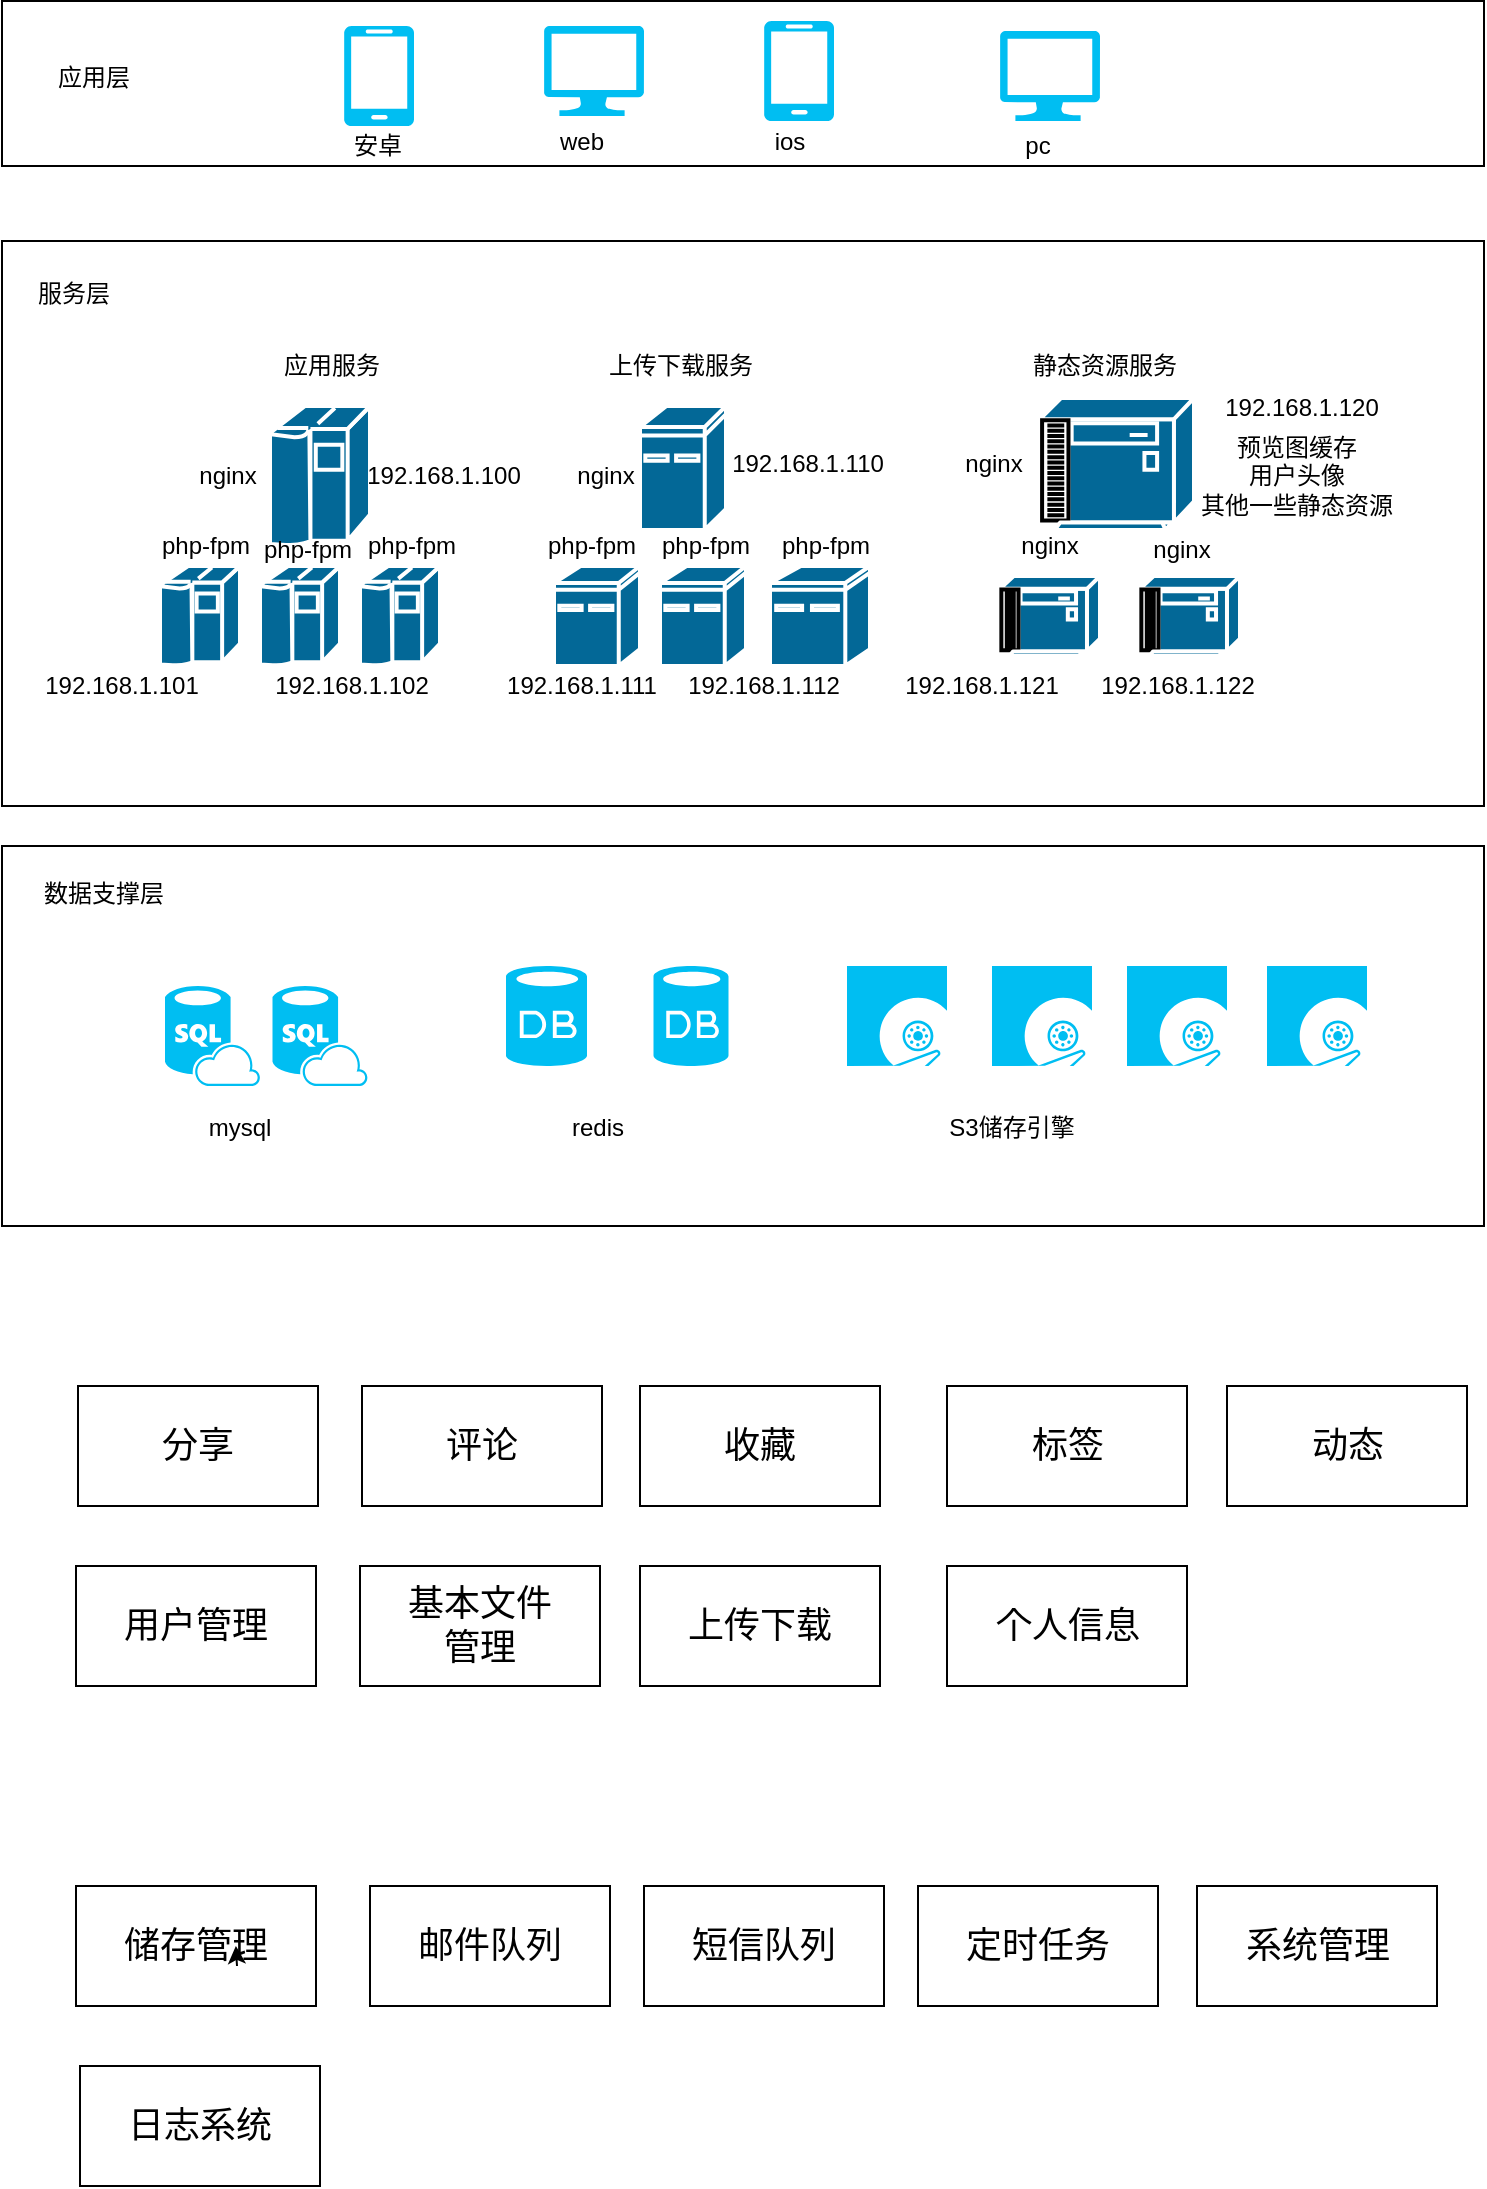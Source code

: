 <mxfile version="12.4.9" type="github">
  <diagram id="QiGTYNl4N9ceNPrgLzq6" name="第 1 页">
    <mxGraphModel dx="1407" dy="733" grid="1" gridSize="10" guides="1" tooltips="1" connect="1" arrows="1" fold="1" page="1" pageScale="1" pageWidth="827" pageHeight="1169" math="0" shadow="0">
      <root>
        <mxCell id="0"/>
        <mxCell id="1" parent="0"/>
        <mxCell id="1fBcFO8rb7ZJvFcUv1nq-8" value="" style="rounded=0;whiteSpace=wrap;html=1;" vertex="1" parent="1">
          <mxGeometry x="49" y="450" width="741" height="190" as="geometry"/>
        </mxCell>
        <mxCell id="1fBcFO8rb7ZJvFcUv1nq-3" value="" style="rounded=0;whiteSpace=wrap;html=1;" vertex="1" parent="1">
          <mxGeometry x="49" y="147.5" width="741" height="282.5" as="geometry"/>
        </mxCell>
        <mxCell id="1fBcFO8rb7ZJvFcUv1nq-2" value="" style="rounded=0;whiteSpace=wrap;html=1;" vertex="1" parent="1">
          <mxGeometry x="49" y="27.5" width="741" height="82.5" as="geometry"/>
        </mxCell>
        <mxCell id="pDK3zzf52nW7GtSUq7cf-19" value="" style="verticalLabelPosition=bottom;html=1;verticalAlign=top;align=center;strokeColor=none;fillColor=#00BEF2;shape=mxgraph.azure.mobile;pointerEvents=1;" parent="1" vertex="1">
          <mxGeometry x="220" y="40" width="35" height="50" as="geometry"/>
        </mxCell>
        <mxCell id="pDK3zzf52nW7GtSUq7cf-22" value="" style="verticalLabelPosition=bottom;html=1;verticalAlign=top;align=center;strokeColor=none;fillColor=#00BEF2;shape=mxgraph.azure.computer;pointerEvents=1;" parent="1" vertex="1">
          <mxGeometry x="320" y="40" width="50" height="45" as="geometry"/>
        </mxCell>
        <mxCell id="pDK3zzf52nW7GtSUq7cf-23" value="" style="verticalLabelPosition=bottom;html=1;verticalAlign=top;align=center;strokeColor=none;fillColor=#00BEF2;shape=mxgraph.azure.mobile;pointerEvents=1;" parent="1" vertex="1">
          <mxGeometry x="430" y="37.5" width="35" height="50" as="geometry"/>
        </mxCell>
        <mxCell id="pDK3zzf52nW7GtSUq7cf-24" value="" style="verticalLabelPosition=bottom;html=1;verticalAlign=top;align=center;strokeColor=none;fillColor=#00BEF2;shape=mxgraph.azure.computer;pointerEvents=1;" parent="1" vertex="1">
          <mxGeometry x="548" y="42.5" width="50" height="45" as="geometry"/>
        </mxCell>
        <mxCell id="pDK3zzf52nW7GtSUq7cf-25" value="" style="shape=mxgraph.cisco.computers_and_peripherals.ibm_mainframe;html=1;pointerEvents=1;dashed=0;fillColor=#036897;strokeColor=#ffffff;strokeWidth=2;verticalLabelPosition=bottom;verticalAlign=top;align=center;outlineConnect=0;" parent="1" vertex="1">
          <mxGeometry x="183" y="230" width="50" height="70" as="geometry"/>
        </mxCell>
        <mxCell id="pDK3zzf52nW7GtSUq7cf-26" value="" style="shape=mxgraph.cisco.computers_and_peripherals.ibm_mini_as400;html=1;pointerEvents=1;dashed=0;fillColor=#036897;strokeColor=#ffffff;strokeWidth=2;verticalLabelPosition=bottom;verticalAlign=top;align=center;outlineConnect=0;" parent="1" vertex="1">
          <mxGeometry x="368" y="230" width="43" height="62" as="geometry"/>
        </mxCell>
        <mxCell id="pDK3zzf52nW7GtSUq7cf-27" value="" style="shape=mxgraph.cisco.controllers_and_modules.3x74_(floor)_cluster_controller;html=1;pointerEvents=1;dashed=0;fillColor=#036897;strokeColor=#ffffff;strokeWidth=2;verticalLabelPosition=bottom;verticalAlign=top;align=center;outlineConnect=0;" parent="1" vertex="1">
          <mxGeometry x="568" y="226" width="77" height="66" as="geometry"/>
        </mxCell>
        <mxCell id="pDK3zzf52nW7GtSUq7cf-33" value="" style="shape=mxgraph.cisco.computers_and_peripherals.ibm_mainframe;html=1;pointerEvents=1;dashed=0;fillColor=#036897;strokeColor=#ffffff;strokeWidth=2;verticalLabelPosition=bottom;verticalAlign=top;align=center;outlineConnect=0;" parent="1" vertex="1">
          <mxGeometry x="128" y="310" width="40" height="50" as="geometry"/>
        </mxCell>
        <mxCell id="pDK3zzf52nW7GtSUq7cf-34" value="" style="shape=mxgraph.cisco.computers_and_peripherals.ibm_mainframe;html=1;pointerEvents=1;dashed=0;fillColor=#036897;strokeColor=#ffffff;strokeWidth=2;verticalLabelPosition=bottom;verticalAlign=top;align=center;outlineConnect=0;" parent="1" vertex="1">
          <mxGeometry x="178" y="310" width="40" height="50" as="geometry"/>
        </mxCell>
        <mxCell id="pDK3zzf52nW7GtSUq7cf-35" value="" style="shape=mxgraph.cisco.computers_and_peripherals.ibm_mainframe;html=1;pointerEvents=1;dashed=0;fillColor=#036897;strokeColor=#ffffff;strokeWidth=2;verticalLabelPosition=bottom;verticalAlign=top;align=center;outlineConnect=0;" parent="1" vertex="1">
          <mxGeometry x="228" y="310" width="40" height="50" as="geometry"/>
        </mxCell>
        <mxCell id="pDK3zzf52nW7GtSUq7cf-38" value="" style="shape=mxgraph.cisco.computers_and_peripherals.ibm_mini_as400;html=1;pointerEvents=1;dashed=0;fillColor=#036897;strokeColor=#ffffff;strokeWidth=2;verticalLabelPosition=bottom;verticalAlign=top;align=center;outlineConnect=0;" parent="1" vertex="1">
          <mxGeometry x="325" y="310" width="43" height="50" as="geometry"/>
        </mxCell>
        <mxCell id="pDK3zzf52nW7GtSUq7cf-39" value="" style="shape=mxgraph.cisco.computers_and_peripherals.ibm_mini_as400;html=1;pointerEvents=1;dashed=0;fillColor=#036897;strokeColor=#ffffff;strokeWidth=2;verticalLabelPosition=bottom;verticalAlign=top;align=center;outlineConnect=0;" parent="1" vertex="1">
          <mxGeometry x="378" y="310" width="43" height="50" as="geometry"/>
        </mxCell>
        <mxCell id="pDK3zzf52nW7GtSUq7cf-40" value="" style="shape=mxgraph.cisco.computers_and_peripherals.ibm_mini_as400;html=1;pointerEvents=1;dashed=0;fillColor=#036897;strokeColor=#ffffff;strokeWidth=2;verticalLabelPosition=bottom;verticalAlign=top;align=center;outlineConnect=0;" parent="1" vertex="1">
          <mxGeometry x="433" y="310" width="50" height="50" as="geometry"/>
        </mxCell>
        <mxCell id="pDK3zzf52nW7GtSUq7cf-41" value="" style="shape=mxgraph.cisco.controllers_and_modules.3x74_(floor)_cluster_controller;html=1;pointerEvents=1;dashed=0;fillColor=#036897;strokeColor=#ffffff;strokeWidth=2;verticalLabelPosition=bottom;verticalAlign=top;align=center;outlineConnect=0;" parent="1" vertex="1">
          <mxGeometry x="548" y="315" width="50" height="40" as="geometry"/>
        </mxCell>
        <mxCell id="pDK3zzf52nW7GtSUq7cf-42" value="" style="shape=mxgraph.cisco.controllers_and_modules.3x74_(floor)_cluster_controller;html=1;pointerEvents=1;dashed=0;fillColor=#036897;strokeColor=#ffffff;strokeWidth=2;verticalLabelPosition=bottom;verticalAlign=top;align=center;outlineConnect=0;" parent="1" vertex="1">
          <mxGeometry x="618" y="315" width="50" height="40" as="geometry"/>
        </mxCell>
        <mxCell id="pDK3zzf52nW7GtSUq7cf-43" value="" style="verticalLabelPosition=bottom;html=1;verticalAlign=top;align=center;strokeColor=none;fillColor=#00BEF2;shape=mxgraph.azure.sql_database_sql_azure;" parent="1" vertex="1">
          <mxGeometry x="130.5" y="520" width="47.5" height="50" as="geometry"/>
        </mxCell>
        <mxCell id="pDK3zzf52nW7GtSUq7cf-44" value="" style="verticalLabelPosition=bottom;html=1;verticalAlign=top;align=center;strokeColor=none;fillColor=#00BEF2;shape=mxgraph.azure.operating_system_image;" parent="1" vertex="1">
          <mxGeometry x="471.5" y="510" width="50" height="50" as="geometry"/>
        </mxCell>
        <mxCell id="pDK3zzf52nW7GtSUq7cf-45" value="" style="verticalLabelPosition=bottom;html=1;verticalAlign=top;align=center;strokeColor=none;fillColor=#00BEF2;shape=mxgraph.azure.sql_database_sql_azure;" parent="1" vertex="1">
          <mxGeometry x="184.25" y="520" width="47.5" height="50" as="geometry"/>
        </mxCell>
        <mxCell id="pDK3zzf52nW7GtSUq7cf-46" value="" style="verticalLabelPosition=bottom;html=1;verticalAlign=top;align=center;strokeColor=none;fillColor=#00BEF2;shape=mxgraph.azure.database;" parent="1" vertex="1">
          <mxGeometry x="301" y="510" width="40.5" height="50" as="geometry"/>
        </mxCell>
        <mxCell id="pDK3zzf52nW7GtSUq7cf-47" value="" style="verticalLabelPosition=bottom;html=1;verticalAlign=top;align=center;strokeColor=none;fillColor=#00BEF2;shape=mxgraph.azure.database;" parent="1" vertex="1">
          <mxGeometry x="374.75" y="510" width="37.5" height="50" as="geometry"/>
        </mxCell>
        <mxCell id="DhgyCHtqx01L9qddXzzI-3" value="应用服务" style="text;html=1;strokeColor=none;fillColor=none;align=center;verticalAlign=middle;whiteSpace=wrap;rounded=0;" parent="1" vertex="1">
          <mxGeometry x="183" y="200" width="62" height="20" as="geometry"/>
        </mxCell>
        <mxCell id="DhgyCHtqx01L9qddXzzI-4" value="上传下载服务" style="text;html=1;strokeColor=none;fillColor=none;align=center;verticalAlign=middle;whiteSpace=wrap;rounded=0;" parent="1" vertex="1">
          <mxGeometry x="344" y="200" width="89" height="20" as="geometry"/>
        </mxCell>
        <mxCell id="DhgyCHtqx01L9qddXzzI-5" value="静态资源服务" style="text;html=1;strokeColor=none;fillColor=none;align=center;verticalAlign=middle;whiteSpace=wrap;rounded=0;" parent="1" vertex="1">
          <mxGeometry x="556" y="200" width="89" height="20" as="geometry"/>
        </mxCell>
        <mxCell id="DhgyCHtqx01L9qddXzzI-6" value="" style="verticalLabelPosition=bottom;html=1;verticalAlign=top;align=center;strokeColor=none;fillColor=#00BEF2;shape=mxgraph.azure.operating_system_image;" parent="1" vertex="1">
          <mxGeometry x="544" y="510" width="50" height="50" as="geometry"/>
        </mxCell>
        <mxCell id="DhgyCHtqx01L9qddXzzI-7" value="" style="verticalLabelPosition=bottom;html=1;verticalAlign=top;align=center;strokeColor=none;fillColor=#00BEF2;shape=mxgraph.azure.operating_system_image;" parent="1" vertex="1">
          <mxGeometry x="681.5" y="510" width="50" height="50" as="geometry"/>
        </mxCell>
        <mxCell id="DhgyCHtqx01L9qddXzzI-8" value="" style="verticalLabelPosition=bottom;html=1;verticalAlign=top;align=center;strokeColor=none;fillColor=#00BEF2;shape=mxgraph.azure.operating_system_image;" parent="1" vertex="1">
          <mxGeometry x="611.5" y="510" width="50" height="50" as="geometry"/>
        </mxCell>
        <mxCell id="DhgyCHtqx01L9qddXzzI-12" value="预览图缓存&lt;br&gt;用户头像&lt;br&gt;其他一些静态资源" style="text;html=1;strokeColor=none;fillColor=none;align=center;verticalAlign=middle;whiteSpace=wrap;rounded=0;" parent="1" vertex="1">
          <mxGeometry x="645" y="230" width="103" height="70" as="geometry"/>
        </mxCell>
        <mxCell id="DhgyCHtqx01L9qddXzzI-13" value="192.168.1.100" style="text;html=1;strokeColor=none;fillColor=none;align=center;verticalAlign=middle;whiteSpace=wrap;rounded=0;" parent="1" vertex="1">
          <mxGeometry x="239" y="255" width="62" height="20" as="geometry"/>
        </mxCell>
        <mxCell id="DhgyCHtqx01L9qddXzzI-14" value="192.168.1.101" style="text;html=1;strokeColor=none;fillColor=none;align=center;verticalAlign=middle;whiteSpace=wrap;rounded=0;" parent="1" vertex="1">
          <mxGeometry x="78" y="360" width="62" height="20" as="geometry"/>
        </mxCell>
        <mxCell id="DhgyCHtqx01L9qddXzzI-15" value="192.168.1.102" style="text;html=1;strokeColor=none;fillColor=none;align=center;verticalAlign=middle;whiteSpace=wrap;rounded=0;" parent="1" vertex="1">
          <mxGeometry x="193" y="360" width="62" height="20" as="geometry"/>
        </mxCell>
        <mxCell id="DhgyCHtqx01L9qddXzzI-17" value="192.168.1.111" style="text;html=1;strokeColor=none;fillColor=none;align=center;verticalAlign=middle;whiteSpace=wrap;rounded=0;" parent="1" vertex="1">
          <mxGeometry x="308" y="360" width="62" height="20" as="geometry"/>
        </mxCell>
        <mxCell id="DhgyCHtqx01L9qddXzzI-18" value="192.168.1.110" style="text;html=1;strokeColor=none;fillColor=none;align=center;verticalAlign=middle;whiteSpace=wrap;rounded=0;" parent="1" vertex="1">
          <mxGeometry x="421" y="249" width="62" height="20" as="geometry"/>
        </mxCell>
        <mxCell id="DhgyCHtqx01L9qddXzzI-19" value="192.168.1.112" style="text;html=1;strokeColor=none;fillColor=none;align=center;verticalAlign=middle;whiteSpace=wrap;rounded=0;" parent="1" vertex="1">
          <mxGeometry x="399" y="360" width="62" height="20" as="geometry"/>
        </mxCell>
        <mxCell id="DhgyCHtqx01L9qddXzzI-21" value="192.168.1.120" style="text;html=1;strokeColor=none;fillColor=none;align=center;verticalAlign=middle;whiteSpace=wrap;rounded=0;" parent="1" vertex="1">
          <mxGeometry x="668" y="220" width="62" height="21" as="geometry"/>
        </mxCell>
        <mxCell id="DhgyCHtqx01L9qddXzzI-22" value="192.168.1.121" style="text;html=1;strokeColor=none;fillColor=none;align=center;verticalAlign=middle;whiteSpace=wrap;rounded=0;" parent="1" vertex="1">
          <mxGeometry x="508" y="350" width="62" height="40" as="geometry"/>
        </mxCell>
        <mxCell id="DhgyCHtqx01L9qddXzzI-23" value="192.168.1.122" style="text;html=1;strokeColor=none;fillColor=none;align=center;verticalAlign=middle;whiteSpace=wrap;rounded=0;" parent="1" vertex="1">
          <mxGeometry x="606" y="350" width="62" height="40" as="geometry"/>
        </mxCell>
        <mxCell id="1fBcFO8rb7ZJvFcUv1nq-6" value="应用层" style="text;html=1;strokeColor=none;fillColor=none;align=center;verticalAlign=middle;whiteSpace=wrap;rounded=0;" vertex="1" parent="1">
          <mxGeometry x="70" y="52.5" width="50" height="27.5" as="geometry"/>
        </mxCell>
        <mxCell id="1fBcFO8rb7ZJvFcUv1nq-7" value="服务层" style="text;html=1;strokeColor=none;fillColor=none;align=center;verticalAlign=middle;whiteSpace=wrap;rounded=0;" vertex="1" parent="1">
          <mxGeometry x="60" y="160" width="50" height="27.5" as="geometry"/>
        </mxCell>
        <mxCell id="1fBcFO8rb7ZJvFcUv1nq-9" value="数据支撑层" style="text;html=1;strokeColor=none;fillColor=none;align=center;verticalAlign=middle;whiteSpace=wrap;rounded=0;" vertex="1" parent="1">
          <mxGeometry x="60" y="460" width="80" height="27.5" as="geometry"/>
        </mxCell>
        <mxCell id="1fBcFO8rb7ZJvFcUv1nq-10" value="mysql" style="text;html=1;strokeColor=none;fillColor=none;align=center;verticalAlign=middle;whiteSpace=wrap;rounded=0;" vertex="1" parent="1">
          <mxGeometry x="128" y="577.5" width="80" height="27.5" as="geometry"/>
        </mxCell>
        <mxCell id="1fBcFO8rb7ZJvFcUv1nq-11" value="redis" style="text;html=1;strokeColor=none;fillColor=none;align=center;verticalAlign=middle;whiteSpace=wrap;rounded=0;" vertex="1" parent="1">
          <mxGeometry x="306.5" y="577.5" width="80" height="27.5" as="geometry"/>
        </mxCell>
        <mxCell id="1fBcFO8rb7ZJvFcUv1nq-12" value="S3储存引擎" style="text;html=1;strokeColor=none;fillColor=none;align=center;verticalAlign=middle;whiteSpace=wrap;rounded=0;" vertex="1" parent="1">
          <mxGeometry x="514" y="577.5" width="80" height="27.5" as="geometry"/>
        </mxCell>
        <mxCell id="1fBcFO8rb7ZJvFcUv1nq-13" value="安卓" style="text;html=1;strokeColor=none;fillColor=none;align=center;verticalAlign=middle;whiteSpace=wrap;rounded=0;" vertex="1" parent="1">
          <mxGeometry x="206" y="90" width="62" height="20" as="geometry"/>
        </mxCell>
        <mxCell id="1fBcFO8rb7ZJvFcUv1nq-14" value="ios" style="text;html=1;strokeColor=none;fillColor=none;align=center;verticalAlign=middle;whiteSpace=wrap;rounded=0;" vertex="1" parent="1">
          <mxGeometry x="412.25" y="87.5" width="62" height="20" as="geometry"/>
        </mxCell>
        <mxCell id="1fBcFO8rb7ZJvFcUv1nq-15" value="web" style="text;html=1;strokeColor=none;fillColor=none;align=center;verticalAlign=middle;whiteSpace=wrap;rounded=0;" vertex="1" parent="1">
          <mxGeometry x="308" y="87.5" width="62" height="20" as="geometry"/>
        </mxCell>
        <mxCell id="1fBcFO8rb7ZJvFcUv1nq-16" value="pc" style="text;html=1;strokeColor=none;fillColor=none;align=center;verticalAlign=middle;whiteSpace=wrap;rounded=0;" vertex="1" parent="1">
          <mxGeometry x="536" y="90" width="62" height="20" as="geometry"/>
        </mxCell>
        <mxCell id="1fBcFO8rb7ZJvFcUv1nq-17" value="" style="rounded=0;whiteSpace=wrap;html=1;" vertex="1" parent="1">
          <mxGeometry x="86" y="810" width="120" height="60" as="geometry"/>
        </mxCell>
        <mxCell id="1fBcFO8rb7ZJvFcUv1nq-18" value="&lt;font style=&quot;font-size: 18px&quot;&gt;用户管理&lt;/font&gt;" style="text;html=1;strokeColor=none;fillColor=none;align=center;verticalAlign=middle;whiteSpace=wrap;rounded=0;" vertex="1" parent="1">
          <mxGeometry x="105" y="830" width="82" height="20" as="geometry"/>
        </mxCell>
        <mxCell id="1fBcFO8rb7ZJvFcUv1nq-22" value="" style="rounded=0;whiteSpace=wrap;html=1;" vertex="1" parent="1">
          <mxGeometry x="646.5" y="970" width="120" height="60" as="geometry"/>
        </mxCell>
        <mxCell id="1fBcFO8rb7ZJvFcUv1nq-23" value="&lt;font style=&quot;font-size: 18px&quot;&gt;系统管理&lt;/font&gt;" style="text;html=1;strokeColor=none;fillColor=none;align=center;verticalAlign=middle;whiteSpace=wrap;rounded=0;" vertex="1" parent="1">
          <mxGeometry x="665.5" y="990" width="82" height="20" as="geometry"/>
        </mxCell>
        <mxCell id="1fBcFO8rb7ZJvFcUv1nq-24" value="" style="rounded=0;whiteSpace=wrap;html=1;" vertex="1" parent="1">
          <mxGeometry x="86" y="970" width="120" height="60" as="geometry"/>
        </mxCell>
        <mxCell id="1fBcFO8rb7ZJvFcUv1nq-25" value="&lt;font style=&quot;font-size: 18px&quot;&gt;储存管理&lt;/font&gt;" style="text;html=1;strokeColor=none;fillColor=none;align=center;verticalAlign=middle;whiteSpace=wrap;rounded=0;" vertex="1" parent="1">
          <mxGeometry x="105" y="990" width="82" height="20" as="geometry"/>
        </mxCell>
        <mxCell id="1fBcFO8rb7ZJvFcUv1nq-26" style="edgeStyle=orthogonalEdgeStyle;rounded=0;orthogonalLoop=1;jettySize=auto;html=1;exitX=0.75;exitY=1;exitDx=0;exitDy=0;entryX=0.743;entryY=0.497;entryDx=0;entryDy=0;entryPerimeter=0;" edge="1" parent="1" source="1fBcFO8rb7ZJvFcUv1nq-25" target="1fBcFO8rb7ZJvFcUv1nq-25">
          <mxGeometry relative="1" as="geometry"/>
        </mxCell>
        <mxCell id="1fBcFO8rb7ZJvFcUv1nq-27" value="" style="rounded=0;whiteSpace=wrap;html=1;" vertex="1" parent="1">
          <mxGeometry x="233" y="970" width="120" height="60" as="geometry"/>
        </mxCell>
        <mxCell id="1fBcFO8rb7ZJvFcUv1nq-28" value="&lt;font style=&quot;font-size: 18px&quot;&gt;邮件队列&lt;/font&gt;" style="text;html=1;strokeColor=none;fillColor=none;align=center;verticalAlign=middle;whiteSpace=wrap;rounded=0;" vertex="1" parent="1">
          <mxGeometry x="252" y="990" width="82" height="20" as="geometry"/>
        </mxCell>
        <mxCell id="1fBcFO8rb7ZJvFcUv1nq-29" value="" style="rounded=0;whiteSpace=wrap;html=1;" vertex="1" parent="1">
          <mxGeometry x="370" y="970" width="120" height="60" as="geometry"/>
        </mxCell>
        <mxCell id="1fBcFO8rb7ZJvFcUv1nq-30" value="&lt;span style=&quot;font-size: 18px&quot;&gt;短信队列&lt;/span&gt;" style="text;html=1;strokeColor=none;fillColor=none;align=center;verticalAlign=middle;whiteSpace=wrap;rounded=0;" vertex="1" parent="1">
          <mxGeometry x="389" y="990" width="82" height="20" as="geometry"/>
        </mxCell>
        <mxCell id="1fBcFO8rb7ZJvFcUv1nq-31" value="" style="rounded=0;whiteSpace=wrap;html=1;" vertex="1" parent="1">
          <mxGeometry x="507" y="970" width="120" height="60" as="geometry"/>
        </mxCell>
        <mxCell id="1fBcFO8rb7ZJvFcUv1nq-32" value="&lt;span style=&quot;font-size: 18px&quot;&gt;定时任务&lt;/span&gt;" style="text;html=1;strokeColor=none;fillColor=none;align=center;verticalAlign=middle;whiteSpace=wrap;rounded=0;" vertex="1" parent="1">
          <mxGeometry x="526" y="990" width="82" height="20" as="geometry"/>
        </mxCell>
        <mxCell id="1fBcFO8rb7ZJvFcUv1nq-33" value="" style="rounded=0;whiteSpace=wrap;html=1;" vertex="1" parent="1">
          <mxGeometry x="228" y="810" width="120" height="60" as="geometry"/>
        </mxCell>
        <mxCell id="1fBcFO8rb7ZJvFcUv1nq-34" value="&lt;font style=&quot;font-size: 18px&quot;&gt;基本文件管理&lt;/font&gt;" style="text;html=1;strokeColor=none;fillColor=none;align=center;verticalAlign=middle;whiteSpace=wrap;rounded=0;" vertex="1" parent="1">
          <mxGeometry x="247" y="830" width="82" height="20" as="geometry"/>
        </mxCell>
        <mxCell id="1fBcFO8rb7ZJvFcUv1nq-35" value="" style="rounded=0;whiteSpace=wrap;html=1;" vertex="1" parent="1">
          <mxGeometry x="368" y="810" width="120" height="60" as="geometry"/>
        </mxCell>
        <mxCell id="1fBcFO8rb7ZJvFcUv1nq-36" value="&lt;font style=&quot;font-size: 18px&quot;&gt;上传下载&lt;/font&gt;" style="text;html=1;strokeColor=none;fillColor=none;align=center;verticalAlign=middle;whiteSpace=wrap;rounded=0;" vertex="1" parent="1">
          <mxGeometry x="387" y="830" width="82" height="20" as="geometry"/>
        </mxCell>
        <mxCell id="1fBcFO8rb7ZJvFcUv1nq-37" value="" style="rounded=0;whiteSpace=wrap;html=1;" vertex="1" parent="1">
          <mxGeometry x="87" y="720" width="120" height="60" as="geometry"/>
        </mxCell>
        <mxCell id="1fBcFO8rb7ZJvFcUv1nq-38" value="&lt;font style=&quot;font-size: 18px&quot;&gt;分享&lt;/font&gt;" style="text;html=1;strokeColor=none;fillColor=none;align=center;verticalAlign=middle;whiteSpace=wrap;rounded=0;" vertex="1" parent="1">
          <mxGeometry x="106" y="740" width="82" height="20" as="geometry"/>
        </mxCell>
        <mxCell id="1fBcFO8rb7ZJvFcUv1nq-39" value="" style="rounded=0;whiteSpace=wrap;html=1;" vertex="1" parent="1">
          <mxGeometry x="521.5" y="810" width="120" height="60" as="geometry"/>
        </mxCell>
        <mxCell id="1fBcFO8rb7ZJvFcUv1nq-40" value="&lt;font style=&quot;font-size: 18px&quot;&gt;个人信息&lt;/font&gt;" style="text;html=1;strokeColor=none;fillColor=none;align=center;verticalAlign=middle;whiteSpace=wrap;rounded=0;" vertex="1" parent="1">
          <mxGeometry x="540.5" y="830" width="82" height="20" as="geometry"/>
        </mxCell>
        <mxCell id="1fBcFO8rb7ZJvFcUv1nq-41" value="" style="rounded=0;whiteSpace=wrap;html=1;" vertex="1" parent="1">
          <mxGeometry x="229" y="720" width="120" height="60" as="geometry"/>
        </mxCell>
        <mxCell id="1fBcFO8rb7ZJvFcUv1nq-42" value="&lt;font style=&quot;font-size: 18px&quot;&gt;评论&lt;/font&gt;" style="text;html=1;strokeColor=none;fillColor=none;align=center;verticalAlign=middle;whiteSpace=wrap;rounded=0;" vertex="1" parent="1">
          <mxGeometry x="248" y="740" width="82" height="20" as="geometry"/>
        </mxCell>
        <mxCell id="1fBcFO8rb7ZJvFcUv1nq-43" value="" style="rounded=0;whiteSpace=wrap;html=1;" vertex="1" parent="1">
          <mxGeometry x="368" y="720" width="120" height="60" as="geometry"/>
        </mxCell>
        <mxCell id="1fBcFO8rb7ZJvFcUv1nq-44" value="&lt;font style=&quot;font-size: 18px&quot;&gt;收藏&lt;/font&gt;" style="text;html=1;strokeColor=none;fillColor=none;align=center;verticalAlign=middle;whiteSpace=wrap;rounded=0;" vertex="1" parent="1">
          <mxGeometry x="387" y="740" width="82" height="20" as="geometry"/>
        </mxCell>
        <mxCell id="1fBcFO8rb7ZJvFcUv1nq-45" value="" style="rounded=0;whiteSpace=wrap;html=1;" vertex="1" parent="1">
          <mxGeometry x="521.5" y="720" width="120" height="60" as="geometry"/>
        </mxCell>
        <mxCell id="1fBcFO8rb7ZJvFcUv1nq-46" value="&lt;font style=&quot;font-size: 18px&quot;&gt;标签&lt;/font&gt;" style="text;html=1;strokeColor=none;fillColor=none;align=center;verticalAlign=middle;whiteSpace=wrap;rounded=0;" vertex="1" parent="1">
          <mxGeometry x="540.5" y="740" width="82" height="20" as="geometry"/>
        </mxCell>
        <mxCell id="1fBcFO8rb7ZJvFcUv1nq-47" value="" style="rounded=0;whiteSpace=wrap;html=1;" vertex="1" parent="1">
          <mxGeometry x="661.5" y="720" width="120" height="60" as="geometry"/>
        </mxCell>
        <mxCell id="1fBcFO8rb7ZJvFcUv1nq-48" value="&lt;font style=&quot;font-size: 18px&quot;&gt;动态&lt;/font&gt;" style="text;html=1;strokeColor=none;fillColor=none;align=center;verticalAlign=middle;whiteSpace=wrap;rounded=0;" vertex="1" parent="1">
          <mxGeometry x="680.5" y="740" width="82" height="20" as="geometry"/>
        </mxCell>
        <mxCell id="1fBcFO8rb7ZJvFcUv1nq-49" value="" style="rounded=0;whiteSpace=wrap;html=1;" vertex="1" parent="1">
          <mxGeometry x="88" y="1060" width="120" height="60" as="geometry"/>
        </mxCell>
        <mxCell id="1fBcFO8rb7ZJvFcUv1nq-50" value="&lt;font style=&quot;font-size: 18px&quot;&gt;日志系统&lt;/font&gt;" style="text;html=1;strokeColor=none;fillColor=none;align=center;verticalAlign=middle;whiteSpace=wrap;rounded=0;" vertex="1" parent="1">
          <mxGeometry x="107" y="1080" width="82" height="20" as="geometry"/>
        </mxCell>
        <mxCell id="1fBcFO8rb7ZJvFcUv1nq-51" value="nginx" style="text;html=1;strokeColor=none;fillColor=none;align=center;verticalAlign=middle;whiteSpace=wrap;rounded=0;" vertex="1" parent="1">
          <mxGeometry x="130.5" y="255" width="62" height="20" as="geometry"/>
        </mxCell>
        <mxCell id="1fBcFO8rb7ZJvFcUv1nq-53" value="php-fpm" style="text;html=1;strokeColor=none;fillColor=none;align=center;verticalAlign=middle;whiteSpace=wrap;rounded=0;" vertex="1" parent="1">
          <mxGeometry x="120" y="290" width="62" height="20" as="geometry"/>
        </mxCell>
        <mxCell id="1fBcFO8rb7ZJvFcUv1nq-54" value="php-fpm" style="text;html=1;strokeColor=none;fillColor=none;align=center;verticalAlign=middle;whiteSpace=wrap;rounded=0;" vertex="1" parent="1">
          <mxGeometry x="171" y="292" width="62" height="20" as="geometry"/>
        </mxCell>
        <mxCell id="1fBcFO8rb7ZJvFcUv1nq-55" value="php-fpm" style="text;html=1;strokeColor=none;fillColor=none;align=center;verticalAlign=middle;whiteSpace=wrap;rounded=0;" vertex="1" parent="1">
          <mxGeometry x="223" y="290" width="62" height="20" as="geometry"/>
        </mxCell>
        <mxCell id="1fBcFO8rb7ZJvFcUv1nq-56" value="php-fpm" style="text;html=1;strokeColor=none;fillColor=none;align=center;verticalAlign=middle;whiteSpace=wrap;rounded=0;" vertex="1" parent="1">
          <mxGeometry x="312.75" y="290" width="62" height="20" as="geometry"/>
        </mxCell>
        <mxCell id="1fBcFO8rb7ZJvFcUv1nq-57" value="php-fpm" style="text;html=1;strokeColor=none;fillColor=none;align=center;verticalAlign=middle;whiteSpace=wrap;rounded=0;" vertex="1" parent="1">
          <mxGeometry x="370" y="290" width="62" height="20" as="geometry"/>
        </mxCell>
        <mxCell id="1fBcFO8rb7ZJvFcUv1nq-58" value="php-fpm" style="text;html=1;strokeColor=none;fillColor=none;align=center;verticalAlign=middle;whiteSpace=wrap;rounded=0;" vertex="1" parent="1">
          <mxGeometry x="430" y="290" width="62" height="20" as="geometry"/>
        </mxCell>
        <mxCell id="1fBcFO8rb7ZJvFcUv1nq-59" value="nginx" style="text;html=1;strokeColor=none;fillColor=none;align=center;verticalAlign=middle;whiteSpace=wrap;rounded=0;" vertex="1" parent="1">
          <mxGeometry x="320" y="255" width="62" height="20" as="geometry"/>
        </mxCell>
        <mxCell id="1fBcFO8rb7ZJvFcUv1nq-60" value="nginx" style="text;html=1;strokeColor=none;fillColor=none;align=center;verticalAlign=middle;whiteSpace=wrap;rounded=0;" vertex="1" parent="1">
          <mxGeometry x="514" y="249" width="62" height="20" as="geometry"/>
        </mxCell>
        <mxCell id="1fBcFO8rb7ZJvFcUv1nq-61" value="nginx" style="text;html=1;strokeColor=none;fillColor=none;align=center;verticalAlign=middle;whiteSpace=wrap;rounded=0;" vertex="1" parent="1">
          <mxGeometry x="542" y="290" width="62" height="20" as="geometry"/>
        </mxCell>
        <mxCell id="1fBcFO8rb7ZJvFcUv1nq-62" value="nginx" style="text;html=1;strokeColor=none;fillColor=none;align=center;verticalAlign=middle;whiteSpace=wrap;rounded=0;" vertex="1" parent="1">
          <mxGeometry x="608" y="292" width="62" height="20" as="geometry"/>
        </mxCell>
      </root>
    </mxGraphModel>
  </diagram>
</mxfile>
